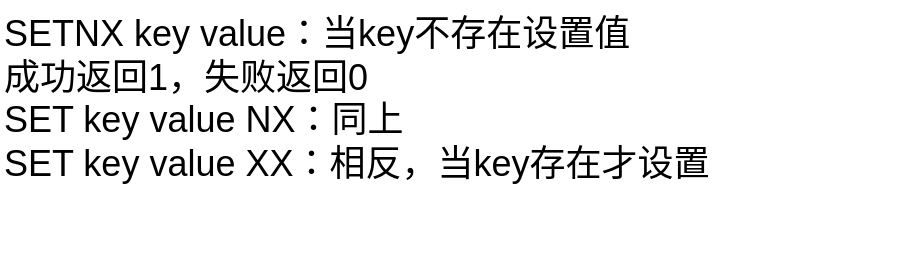 <mxfile version="24.7.5">
  <diagram name="第 1 页" id="lGOlJVvRlpjENaedZZx3">
    <mxGraphModel dx="1204" dy="526" grid="1" gridSize="10" guides="1" tooltips="1" connect="1" arrows="1" fold="1" page="1" pageScale="1" pageWidth="827" pageHeight="1169" math="0" shadow="0">
      <root>
        <mxCell id="0" />
        <mxCell id="1" parent="0" />
        <mxCell id="DfL4EYblSd9R4un_ns7R-3" value="SETNX key value：当key不存在设置值&#xa;成功返回1，失败返回0&#xa;SET key value NX：同上&#xa;SET key value XX：相反，当key存在才设置&#xa;&#xa;" style="text;whiteSpace=wrap;fontSize=18;" vertex="1" parent="1">
          <mxGeometry x="30" y="40" width="450" height="110" as="geometry" />
        </mxCell>
      </root>
    </mxGraphModel>
  </diagram>
</mxfile>
